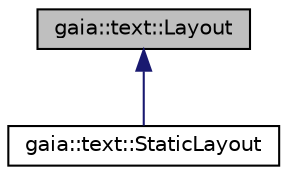 digraph G
{
  edge [fontname="Helvetica",fontsize="10",labelfontname="Helvetica",labelfontsize="10"];
  node [fontname="Helvetica",fontsize="10",shape=record];
  Node1 [label="gaia::text::Layout",height=0.2,width=0.4,color="black", fillcolor="grey75", style="filled" fontcolor="black"];
  Node1 -> Node2 [dir=back,color="midnightblue",fontsize="10",style="solid",fontname="Helvetica"];
  Node2 [label="gaia::text::StaticLayout",height=0.2,width=0.4,color="black", fillcolor="white", style="filled",URL="$d8/d43/classgaia_1_1text_1_1_static_layout.html",tooltip="An interface for splitting strings according to rules that are opaque to the user of this interface..."];
}
